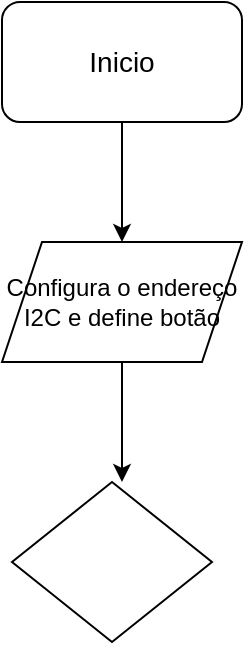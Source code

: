 <mxfile version="15.2.5" type="github">
  <diagram id="oW2qjGXESO9cTQ59c9fI" name="Page-1">
    <mxGraphModel dx="141" dy="453" grid="1" gridSize="10" guides="1" tooltips="1" connect="1" arrows="1" fold="1" page="1" pageScale="1" pageWidth="850" pageHeight="1100" math="0" shadow="0">
      <root>
        <mxCell id="0" />
        <mxCell id="1" parent="0" />
        <mxCell id="mk-rcAq0OcOmvj97OFXR-4" style="edgeStyle=orthogonalEdgeStyle;rounded=0;orthogonalLoop=1;jettySize=auto;html=1;entryX=0.5;entryY=0;entryDx=0;entryDy=0;" parent="1" source="mk-rcAq0OcOmvj97OFXR-1" target="mk-rcAq0OcOmvj97OFXR-2" edge="1">
          <mxGeometry relative="1" as="geometry" />
        </mxCell>
        <mxCell id="mk-rcAq0OcOmvj97OFXR-1" value="&lt;font style=&quot;font-size: 14px&quot;&gt;Inicio&lt;/font&gt;" style="rounded=1;whiteSpace=wrap;html=1;" parent="1" vertex="1">
          <mxGeometry x="365" y="50" width="120" height="60" as="geometry" />
        </mxCell>
        <mxCell id="mk-rcAq0OcOmvj97OFXR-2" value="Configura o endereço I2C e define botão" style="shape=parallelogram;perimeter=parallelogramPerimeter;whiteSpace=wrap;html=1;fixedSize=1;" parent="1" vertex="1">
          <mxGeometry x="365" y="170" width="120" height="60" as="geometry" />
        </mxCell>
        <mxCell id="Et8BjOsATZVCZ8NSRgK_-1" value="" style="endArrow=classic;html=1;exitX=0.5;exitY=1;exitDx=0;exitDy=0;" edge="1" parent="1" source="mk-rcAq0OcOmvj97OFXR-2">
          <mxGeometry width="50" height="50" relative="1" as="geometry">
            <mxPoint x="400" y="320" as="sourcePoint" />
            <mxPoint x="425" y="290" as="targetPoint" />
          </mxGeometry>
        </mxCell>
        <mxCell id="Et8BjOsATZVCZ8NSRgK_-2" value="" style="rhombus;whiteSpace=wrap;html=1;" vertex="1" parent="1">
          <mxGeometry x="370" y="290" width="100" height="80" as="geometry" />
        </mxCell>
      </root>
    </mxGraphModel>
  </diagram>
</mxfile>
